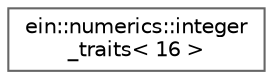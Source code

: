 digraph "Graphical Class Hierarchy"
{
 // LATEX_PDF_SIZE
  bgcolor="transparent";
  edge [fontname=Helvetica,fontsize=10,labelfontname=Helvetica,labelfontsize=10];
  node [fontname=Helvetica,fontsize=10,shape=box,height=0.2,width=0.4];
  rankdir="LR";
  Node0 [id="Node000000",label="ein::numerics::integer\l_traits\< 16 \>",height=0.2,width=0.4,color="grey40", fillcolor="white", style="filled",URL="$de/df9/namespaceein_1_1numerics.html#d7/d22/structein_1_1numerics_1_1integer__traits_3_0116_01_4",tooltip=" "];
}
